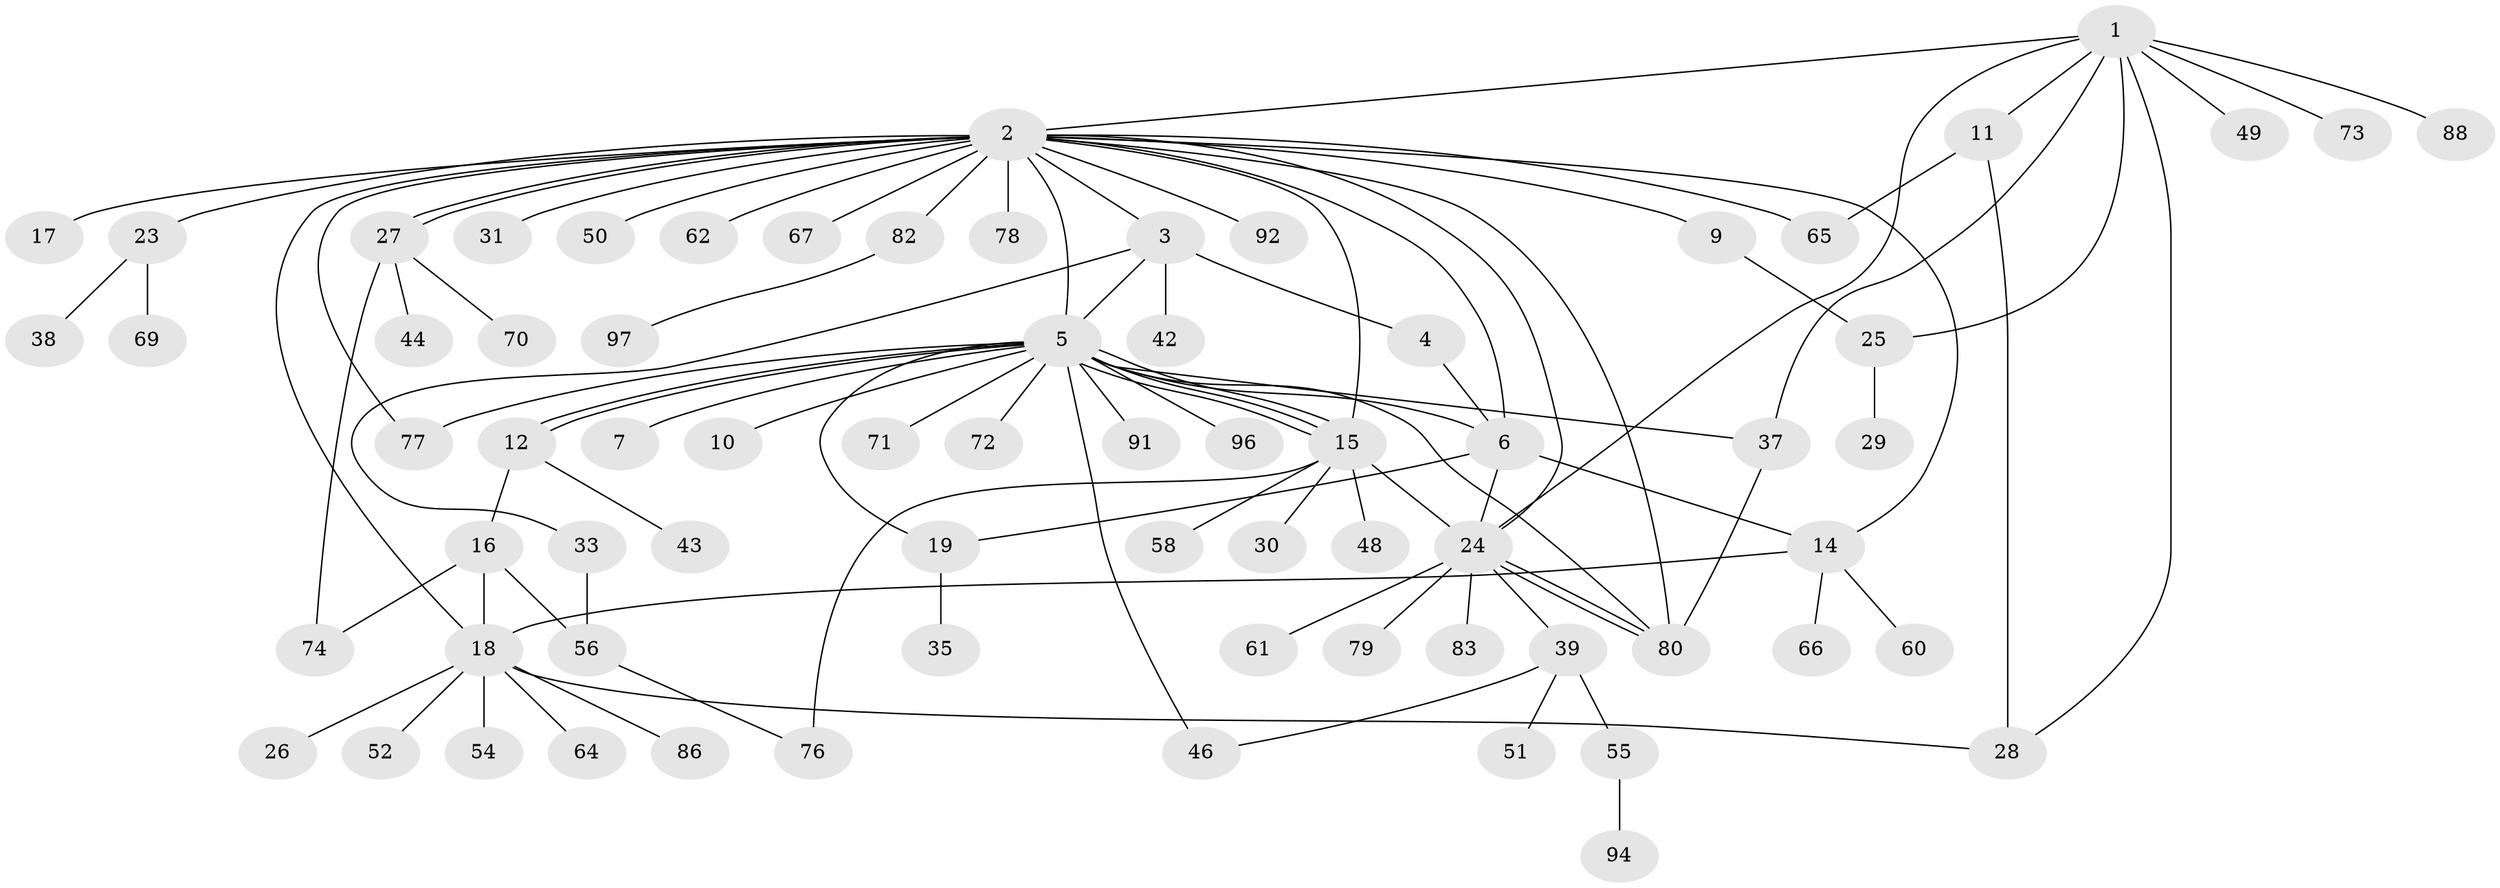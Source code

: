 // original degree distribution, {9: 0.02, 24: 0.01, 4: 0.04, 2: 0.25, 20: 0.01, 6: 0.03, 1: 0.47, 3: 0.13, 8: 0.02, 5: 0.02}
// Generated by graph-tools (version 1.1) at 2025/11/02/21/25 10:11:09]
// undirected, 71 vertices, 99 edges
graph export_dot {
graph [start="1"]
  node [color=gray90,style=filled];
  1 [super="+21"];
  2 [super="+36"];
  3 [super="+8"];
  4 [super="+81"];
  5 [super="+40"];
  6 [super="+13"];
  7;
  9 [super="+87"];
  10;
  11 [super="+34"];
  12;
  14 [super="+84"];
  15 [super="+85"];
  16 [super="+57"];
  17 [super="+100"];
  18 [super="+22"];
  19 [super="+20"];
  23 [super="+47"];
  24 [super="+32"];
  25 [super="+68"];
  26;
  27 [super="+75"];
  28 [super="+99"];
  29;
  30;
  31;
  33;
  35 [super="+95"];
  37 [super="+53"];
  38;
  39 [super="+41"];
  42 [super="+45"];
  43;
  44;
  46 [super="+98"];
  48;
  49;
  50 [super="+63"];
  51;
  52;
  54;
  55;
  56 [super="+59"];
  58;
  60 [super="+89"];
  61;
  62;
  64;
  65 [super="+93"];
  66;
  67;
  69;
  70;
  71 [super="+90"];
  72;
  73;
  74;
  76;
  77;
  78;
  79;
  80;
  82;
  83;
  86;
  88;
  91;
  92;
  94;
  96;
  97;
  1 -- 2;
  1 -- 11;
  1 -- 24;
  1 -- 28;
  1 -- 37;
  1 -- 49;
  1 -- 73;
  1 -- 88;
  1 -- 25;
  2 -- 3;
  2 -- 5;
  2 -- 6;
  2 -- 9;
  2 -- 14;
  2 -- 15;
  2 -- 17;
  2 -- 18;
  2 -- 23;
  2 -- 24;
  2 -- 27;
  2 -- 27;
  2 -- 31;
  2 -- 50;
  2 -- 62;
  2 -- 65;
  2 -- 67;
  2 -- 77;
  2 -- 78;
  2 -- 80;
  2 -- 82;
  2 -- 92;
  3 -- 4;
  3 -- 42;
  3 -- 33;
  3 -- 5;
  4 -- 6;
  5 -- 6;
  5 -- 7;
  5 -- 10;
  5 -- 12;
  5 -- 12;
  5 -- 15;
  5 -- 15;
  5 -- 15;
  5 -- 46;
  5 -- 71;
  5 -- 72;
  5 -- 77 [weight=2];
  5 -- 80;
  5 -- 91;
  5 -- 96;
  5 -- 37;
  5 -- 19;
  6 -- 14;
  6 -- 19;
  6 -- 24;
  9 -- 25;
  11 -- 65;
  11 -- 28;
  12 -- 16;
  12 -- 43;
  14 -- 60;
  14 -- 66;
  14 -- 18;
  15 -- 30;
  15 -- 48;
  15 -- 58;
  15 -- 24;
  15 -- 76;
  16 -- 56;
  16 -- 18;
  16 -- 74;
  18 -- 26;
  18 -- 52;
  18 -- 54;
  18 -- 64;
  18 -- 86;
  18 -- 28;
  19 -- 35;
  23 -- 38;
  23 -- 69;
  24 -- 61;
  24 -- 79;
  24 -- 80;
  24 -- 80;
  24 -- 83;
  24 -- 39;
  25 -- 29;
  27 -- 44;
  27 -- 70;
  27 -- 74;
  33 -- 56;
  37 -- 80;
  39 -- 51;
  39 -- 55;
  39 -- 46;
  55 -- 94;
  56 -- 76;
  82 -- 97;
}
